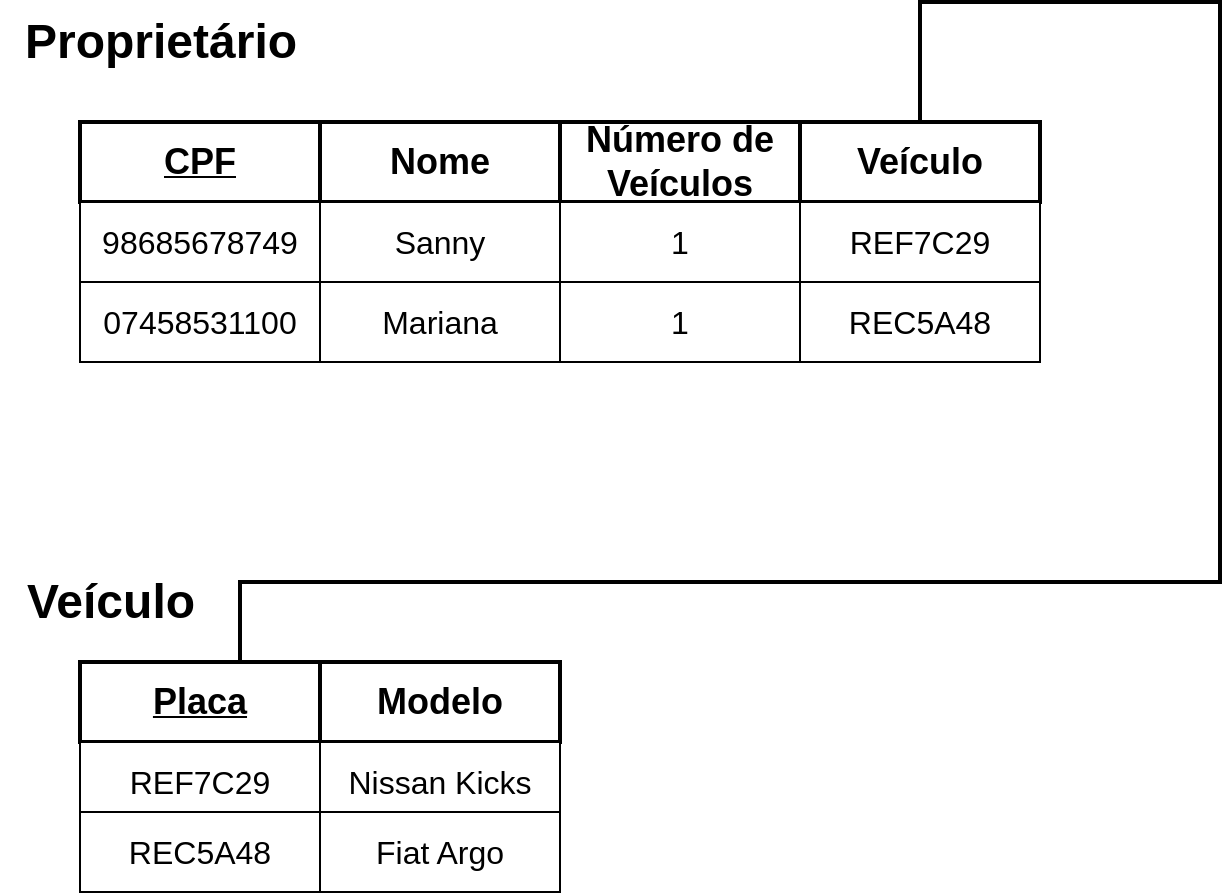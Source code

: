 <mxfile version="21.1.2" type="device">
  <diagram name="Página-1" id="31ikbFyAicRkn6zvg6Sp">
    <mxGraphModel dx="1050" dy="623" grid="1" gridSize="10" guides="1" tooltips="1" connect="1" arrows="1" fold="1" page="1" pageScale="1" pageWidth="827" pageHeight="1169" math="0" shadow="0">
      <root>
        <mxCell id="0" />
        <mxCell id="1" parent="0" />
        <mxCell id="YtraTQPp9vRxNGafG8oy-47" value="" style="group" parent="1" vertex="1" connectable="0">
          <mxGeometry x="120" y="200" width="480" height="40" as="geometry" />
        </mxCell>
        <mxCell id="YtraTQPp9vRxNGafG8oy-42" value="CPF" style="rounded=0;whiteSpace=wrap;html=1;fontSize=18;fontStyle=5;strokeWidth=2;" parent="YtraTQPp9vRxNGafG8oy-47" vertex="1">
          <mxGeometry width="120" height="40" as="geometry" />
        </mxCell>
        <mxCell id="YtraTQPp9vRxNGafG8oy-43" value="Nome" style="rounded=0;whiteSpace=wrap;html=1;fontSize=18;fontStyle=1;strokeWidth=2;" parent="YtraTQPp9vRxNGafG8oy-47" vertex="1">
          <mxGeometry x="120" width="120" height="40" as="geometry" />
        </mxCell>
        <mxCell id="YtraTQPp9vRxNGafG8oy-44" value="Veículo" style="rounded=0;whiteSpace=wrap;html=1;fontSize=18;fontStyle=1;strokeWidth=2;" parent="YtraTQPp9vRxNGafG8oy-47" vertex="1">
          <mxGeometry x="360" width="120" height="40" as="geometry" />
        </mxCell>
        <mxCell id="YtraTQPp9vRxNGafG8oy-46" value="Número de Veículos" style="rounded=0;whiteSpace=wrap;html=1;fontSize=18;fontStyle=1;strokeWidth=2;" parent="YtraTQPp9vRxNGafG8oy-47" vertex="1">
          <mxGeometry x="240" width="120" height="40" as="geometry" />
        </mxCell>
        <mxCell id="JU0iawDso4xkAUwnl3Cw-3" value="" style="group" vertex="1" connectable="0" parent="1">
          <mxGeometry x="120" y="240" width="480" height="40" as="geometry" />
        </mxCell>
        <mxCell id="YtraTQPp9vRxNGafG8oy-45" value="98685678749" style="rounded=0;whiteSpace=wrap;html=1;fontSize=16;fontStyle=0;strokeWidth=1;" parent="JU0iawDso4xkAUwnl3Cw-3" vertex="1">
          <mxGeometry width="120" height="40" as="geometry" />
        </mxCell>
        <mxCell id="YtraTQPp9vRxNGafG8oy-58" value="Sanny" style="rounded=0;whiteSpace=wrap;html=1;fontSize=16;fontStyle=0;strokeWidth=1;" parent="JU0iawDso4xkAUwnl3Cw-3" vertex="1">
          <mxGeometry x="120" width="120" height="40" as="geometry" />
        </mxCell>
        <mxCell id="JU0iawDso4xkAUwnl3Cw-1" value="1" style="rounded=0;whiteSpace=wrap;html=1;fontSize=16;fontStyle=0;strokeWidth=1;" vertex="1" parent="JU0iawDso4xkAUwnl3Cw-3">
          <mxGeometry x="240" width="120" height="40" as="geometry" />
        </mxCell>
        <mxCell id="JU0iawDso4xkAUwnl3Cw-2" value="REF7C29" style="rounded=0;whiteSpace=wrap;html=1;fontSize=16;fontStyle=0;strokeWidth=1;" vertex="1" parent="JU0iawDso4xkAUwnl3Cw-3">
          <mxGeometry x="360" width="120" height="40" as="geometry" />
        </mxCell>
        <mxCell id="JU0iawDso4xkAUwnl3Cw-4" value="" style="group" vertex="1" connectable="0" parent="1">
          <mxGeometry x="120" y="280" width="480" height="40" as="geometry" />
        </mxCell>
        <mxCell id="JU0iawDso4xkAUwnl3Cw-5" value="07458531100" style="rounded=0;whiteSpace=wrap;html=1;fontSize=16;fontStyle=0;strokeWidth=1;" vertex="1" parent="JU0iawDso4xkAUwnl3Cw-4">
          <mxGeometry width="120" height="40" as="geometry" />
        </mxCell>
        <mxCell id="JU0iawDso4xkAUwnl3Cw-6" value="Mariana" style="rounded=0;whiteSpace=wrap;html=1;fontSize=16;fontStyle=0;strokeWidth=1;" vertex="1" parent="JU0iawDso4xkAUwnl3Cw-4">
          <mxGeometry x="120" width="120" height="40" as="geometry" />
        </mxCell>
        <mxCell id="JU0iawDso4xkAUwnl3Cw-7" value="1" style="rounded=0;whiteSpace=wrap;html=1;fontSize=16;fontStyle=0;strokeWidth=1;" vertex="1" parent="JU0iawDso4xkAUwnl3Cw-4">
          <mxGeometry x="240" width="120" height="40" as="geometry" />
        </mxCell>
        <mxCell id="JU0iawDso4xkAUwnl3Cw-8" value="REC5A48" style="rounded=0;whiteSpace=wrap;html=1;fontSize=16;fontStyle=0;strokeWidth=1;" vertex="1" parent="JU0iawDso4xkAUwnl3Cw-4">
          <mxGeometry x="360" width="120" height="40" as="geometry" />
        </mxCell>
        <mxCell id="JU0iawDso4xkAUwnl3Cw-10" value="" style="group" vertex="1" connectable="0" parent="1">
          <mxGeometry x="120" y="470" width="240" height="40" as="geometry" />
        </mxCell>
        <mxCell id="YtraTQPp9vRxNGafG8oy-54" value="Placa" style="rounded=0;whiteSpace=wrap;html=1;fontSize=18;fontStyle=5;strokeWidth=2;" parent="JU0iawDso4xkAUwnl3Cw-10" vertex="1">
          <mxGeometry width="120" height="40" as="geometry" />
        </mxCell>
        <mxCell id="YtraTQPp9vRxNGafG8oy-55" value="Modelo" style="rounded=0;whiteSpace=wrap;html=1;fontSize=18;fontStyle=1;strokeWidth=2;" parent="JU0iawDso4xkAUwnl3Cw-10" vertex="1">
          <mxGeometry x="120" width="120" height="40" as="geometry" />
        </mxCell>
        <mxCell id="JU0iawDso4xkAUwnl3Cw-11" value="Proprietário" style="text;html=1;align=center;verticalAlign=middle;resizable=0;points=[];autosize=1;strokeColor=none;fillColor=none;fontSize=24;fontStyle=1" vertex="1" parent="1">
          <mxGeometry x="80" y="140" width="160" height="40" as="geometry" />
        </mxCell>
        <mxCell id="JU0iawDso4xkAUwnl3Cw-12" value="Veículo" style="text;html=1;align=center;verticalAlign=middle;resizable=0;points=[];autosize=1;strokeColor=none;fillColor=none;fontSize=24;fontStyle=1" vertex="1" parent="1">
          <mxGeometry x="80" y="420" width="110" height="40" as="geometry" />
        </mxCell>
        <mxCell id="JU0iawDso4xkAUwnl3Cw-13" style="edgeStyle=orthogonalEdgeStyle;rounded=0;orthogonalLoop=1;jettySize=auto;html=1;endArrow=none;endFill=0;strokeWidth=2;" edge="1" parent="1" source="YtraTQPp9vRxNGafG8oy-44" target="YtraTQPp9vRxNGafG8oy-54">
          <mxGeometry relative="1" as="geometry">
            <Array as="points">
              <mxPoint x="540" y="140" />
              <mxPoint x="690" y="140" />
              <mxPoint x="690" y="430" />
              <mxPoint x="200" y="430" />
            </Array>
          </mxGeometry>
        </mxCell>
        <mxCell id="JU0iawDso4xkAUwnl3Cw-22" value="" style="group" vertex="1" connectable="0" parent="1">
          <mxGeometry x="120" y="510" width="240" height="40" as="geometry" />
        </mxCell>
        <mxCell id="JU0iawDso4xkAUwnl3Cw-20" value="REF7C29" style="rounded=0;whiteSpace=wrap;html=1;fontSize=16;fontStyle=0;strokeWidth=1;" vertex="1" parent="JU0iawDso4xkAUwnl3Cw-22">
          <mxGeometry width="120" height="40" as="geometry" />
        </mxCell>
        <mxCell id="JU0iawDso4xkAUwnl3Cw-21" value="Nissan Kicks" style="rounded=0;whiteSpace=wrap;html=1;fontSize=16;fontStyle=0;strokeWidth=1;" vertex="1" parent="JU0iawDso4xkAUwnl3Cw-22">
          <mxGeometry x="120" width="120" height="40" as="geometry" />
        </mxCell>
        <mxCell id="JU0iawDso4xkAUwnl3Cw-23" value="" style="group" vertex="1" connectable="0" parent="1">
          <mxGeometry x="120" y="545" width="240" height="40" as="geometry" />
        </mxCell>
        <mxCell id="JU0iawDso4xkAUwnl3Cw-24" value="REC5A48" style="rounded=0;whiteSpace=wrap;html=1;fontSize=16;fontStyle=0;strokeWidth=1;" vertex="1" parent="JU0iawDso4xkAUwnl3Cw-23">
          <mxGeometry width="120" height="40" as="geometry" />
        </mxCell>
        <mxCell id="JU0iawDso4xkAUwnl3Cw-25" value="Fiat Argo" style="rounded=0;whiteSpace=wrap;html=1;fontSize=16;fontStyle=0;strokeWidth=1;" vertex="1" parent="JU0iawDso4xkAUwnl3Cw-23">
          <mxGeometry x="120" width="120" height="40" as="geometry" />
        </mxCell>
      </root>
    </mxGraphModel>
  </diagram>
</mxfile>
